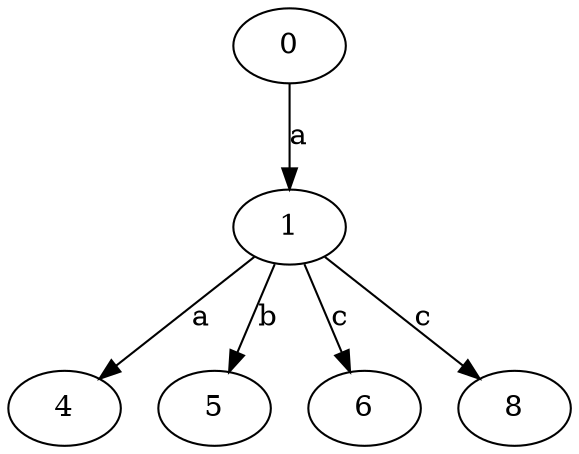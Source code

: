 strict digraph  {
1;
0;
4;
5;
6;
8;
1 -> 4  [label=a];
1 -> 5  [label=b];
1 -> 6  [label=c];
1 -> 8  [label=c];
0 -> 1  [label=a];
}
